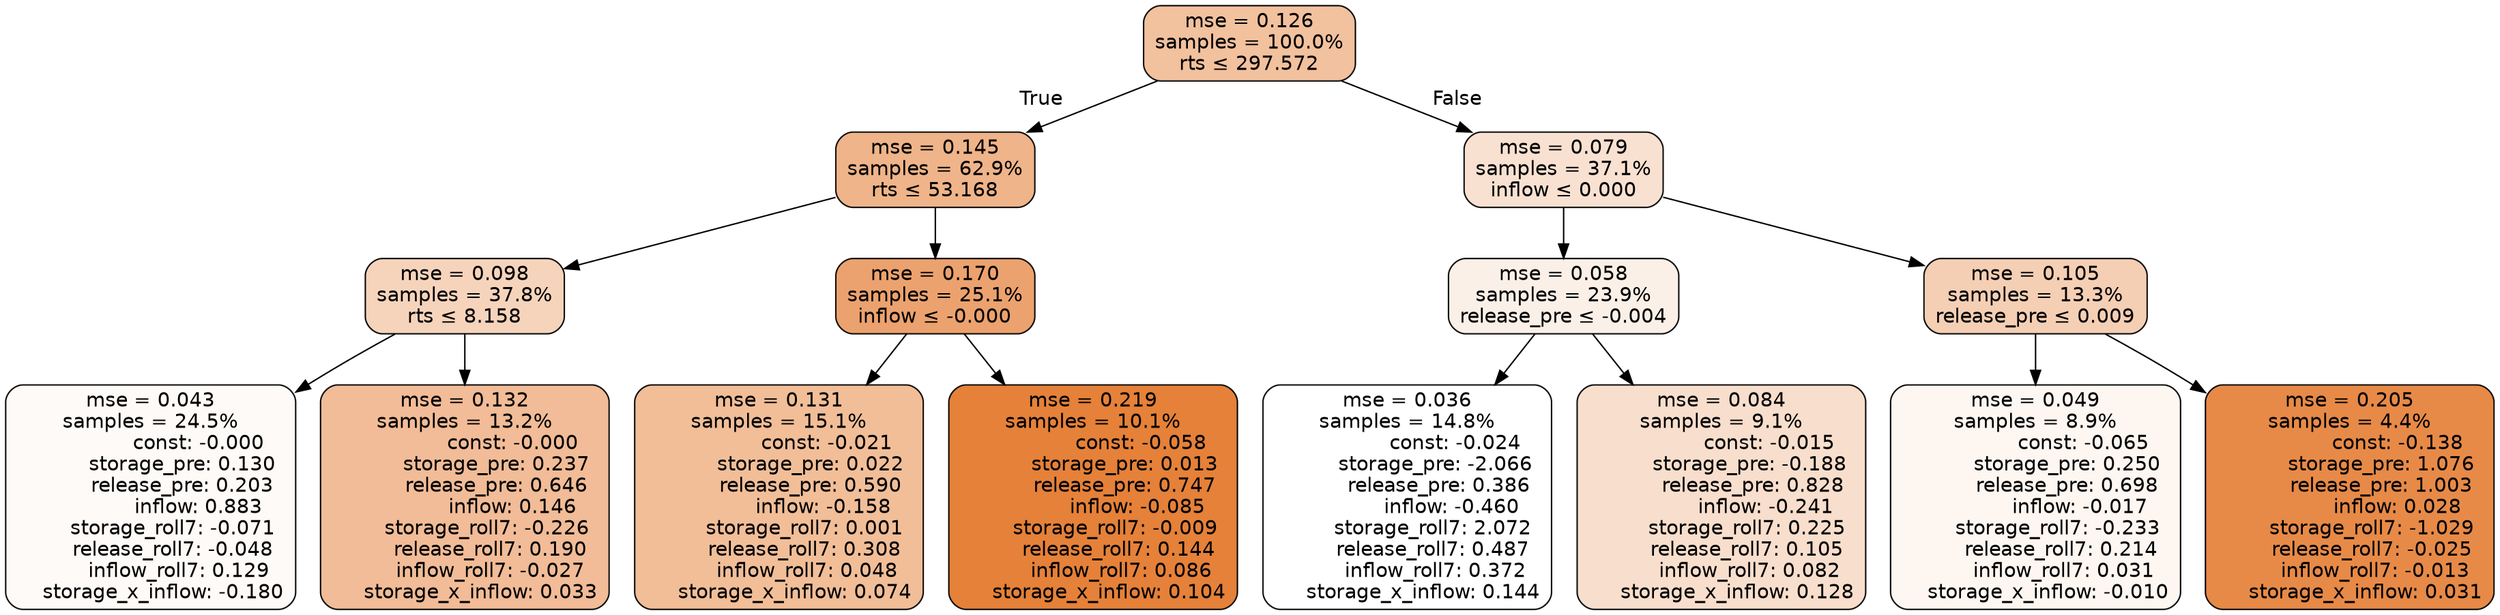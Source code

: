 digraph tree {
bgcolor="transparent"
node [shape=rectangle, style="filled, rounded", color="black", fontname=helvetica] ;
edge [fontname=helvetica] ;
	"0" [label="mse = 0.126
samples = 100.0%
rts &le; 297.572", fillcolor="#f2c19e"]
	"1" [label="mse = 0.145
samples = 62.9%
rts &le; 53.168", fillcolor="#efb489"]
	"2" [label="mse = 0.098
samples = 37.8%
rts &le; 8.158", fillcolor="#f6d4bc"]
	"3" [label="mse = 0.043
samples = 24.5%
               const: -0.000
          storage_pre: 0.130
          release_pre: 0.203
               inflow: 0.883
       storage_roll7: -0.071
       release_roll7: -0.048
         inflow_roll7: 0.129
    storage_x_inflow: -0.180", fillcolor="#fefaf7"]
	"4" [label="mse = 0.132
samples = 13.2%
               const: -0.000
          storage_pre: 0.237
          release_pre: 0.646
               inflow: 0.146
       storage_roll7: -0.226
        release_roll7: 0.190
        inflow_roll7: -0.027
     storage_x_inflow: 0.033", fillcolor="#f1bc97"]
	"5" [label="mse = 0.170
samples = 25.1%
inflow &le; -0.000", fillcolor="#eca26e"]
	"6" [label="mse = 0.131
samples = 15.1%
               const: -0.021
          storage_pre: 0.022
          release_pre: 0.590
              inflow: -0.158
        storage_roll7: 0.001
        release_roll7: 0.308
         inflow_roll7: 0.048
     storage_x_inflow: 0.074", fillcolor="#f1be98"]
	"7" [label="mse = 0.219
samples = 10.1%
               const: -0.058
          storage_pre: 0.013
          release_pre: 0.747
              inflow: -0.085
       storage_roll7: -0.009
        release_roll7: 0.144
         inflow_roll7: 0.086
     storage_x_inflow: 0.104", fillcolor="#e58139"]
	"8" [label="mse = 0.079
samples = 37.1%
inflow &le; 0.000", fillcolor="#f8e1d1"]
	"9" [label="mse = 0.058
samples = 23.9%
release_pre &le; -0.004", fillcolor="#fbf0e7"]
	"10" [label="mse = 0.036
samples = 14.8%
               const: -0.024
         storage_pre: -2.066
          release_pre: 0.386
              inflow: -0.460
        storage_roll7: 2.072
        release_roll7: 0.487
         inflow_roll7: 0.372
     storage_x_inflow: 0.144", fillcolor="#ffffff"]
	"11" [label="mse = 0.084
samples = 9.1%
               const: -0.015
         storage_pre: -0.188
          release_pre: 0.828
              inflow: -0.241
        storage_roll7: 0.225
        release_roll7: 0.105
         inflow_roll7: 0.082
     storage_x_inflow: 0.128", fillcolor="#f8decc"]
	"12" [label="mse = 0.105
samples = 13.3%
release_pre &le; 0.009", fillcolor="#f5cfb4"]
	"13" [label="mse = 0.049
samples = 8.9%
               const: -0.065
          storage_pre: 0.250
          release_pre: 0.698
              inflow: -0.017
       storage_roll7: -0.233
        release_roll7: 0.214
         inflow_roll7: 0.031
    storage_x_inflow: -0.010", fillcolor="#fdf6f1"]
	"14" [label="mse = 0.205
samples = 4.4%
               const: -0.138
          storage_pre: 1.076
          release_pre: 1.003
               inflow: 0.028
       storage_roll7: -1.029
       release_roll7: -0.025
        inflow_roll7: -0.013
     storage_x_inflow: 0.031", fillcolor="#e78a48"]

	"0" -> "1" [labeldistance=2.5, labelangle=45, headlabel="True"]
	"1" -> "2"
	"2" -> "3"
	"2" -> "4"
	"1" -> "5"
	"5" -> "6"
	"5" -> "7"
	"0" -> "8" [labeldistance=2.5, labelangle=-45, headlabel="False"]
	"8" -> "9"
	"9" -> "10"
	"9" -> "11"
	"8" -> "12"
	"12" -> "13"
	"12" -> "14"
}